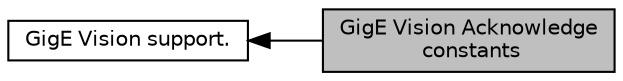 digraph "GigE Vision Acknowledge constants"
{
  edge [fontname="Helvetica",fontsize="10",labelfontname="Helvetica",labelfontsize="10"];
  node [fontname="Helvetica",fontsize="10",shape=record];
  rankdir=LR;
  Node0 [label="GigE Vision Acknowledge\l constants",height=0.2,width=0.4,color="black", fillcolor="grey75", style="filled", fontcolor="black"];
  Node1 [label="GigE Vision support.",height=0.2,width=0.4,color="black", fillcolor="white", style="filled",URL="$group__gige.html"];
  Node1->Node0 [shape=plaintext, dir="back", style="solid"];
}

